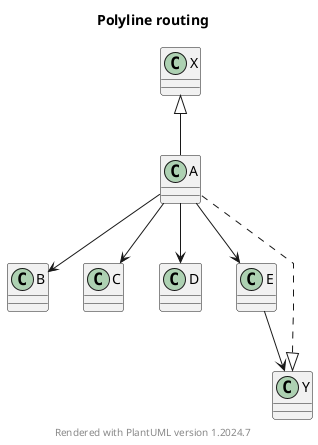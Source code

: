 @startuml
    title Polyline routing
    skinparam linetype polyline
    
    A --> B
    A --> C
    A --> D
    X <|-- A
    Y <|.. A
    A --> E
    E --> Y

    footer Rendered with PlantUML version %version()
@enduml